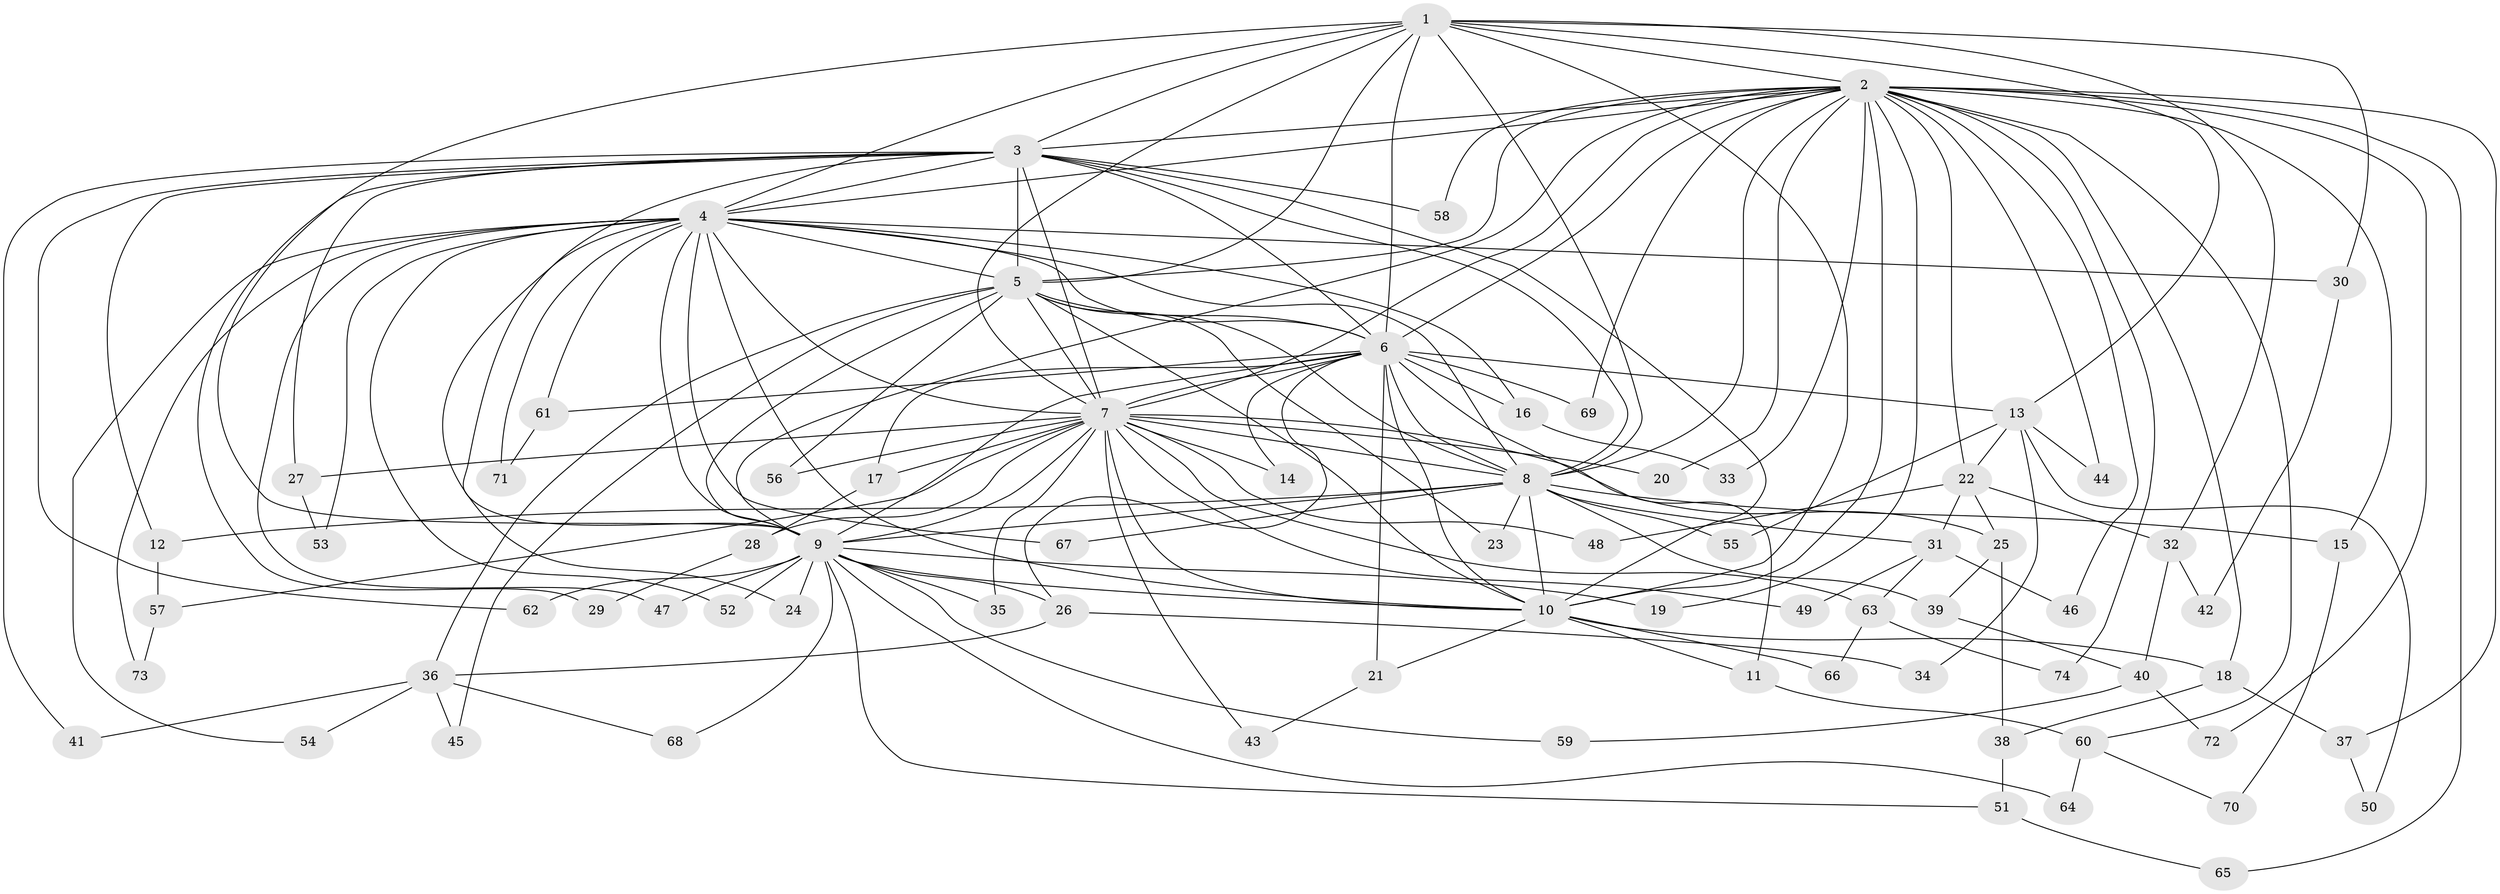 // Generated by graph-tools (version 1.1) at 2025/25/03/09/25 03:25:52]
// undirected, 74 vertices, 173 edges
graph export_dot {
graph [start="1"]
  node [color=gray90,style=filled];
  1;
  2;
  3;
  4;
  5;
  6;
  7;
  8;
  9;
  10;
  11;
  12;
  13;
  14;
  15;
  16;
  17;
  18;
  19;
  20;
  21;
  22;
  23;
  24;
  25;
  26;
  27;
  28;
  29;
  30;
  31;
  32;
  33;
  34;
  35;
  36;
  37;
  38;
  39;
  40;
  41;
  42;
  43;
  44;
  45;
  46;
  47;
  48;
  49;
  50;
  51;
  52;
  53;
  54;
  55;
  56;
  57;
  58;
  59;
  60;
  61;
  62;
  63;
  64;
  65;
  66;
  67;
  68;
  69;
  70;
  71;
  72;
  73;
  74;
  1 -- 2;
  1 -- 3;
  1 -- 4;
  1 -- 5;
  1 -- 6;
  1 -- 7;
  1 -- 8;
  1 -- 9;
  1 -- 10;
  1 -- 13;
  1 -- 30;
  1 -- 32;
  2 -- 3;
  2 -- 4;
  2 -- 5;
  2 -- 6;
  2 -- 7;
  2 -- 8;
  2 -- 9;
  2 -- 10;
  2 -- 15;
  2 -- 18;
  2 -- 19;
  2 -- 20;
  2 -- 22;
  2 -- 33;
  2 -- 37;
  2 -- 44;
  2 -- 46;
  2 -- 58;
  2 -- 60;
  2 -- 65;
  2 -- 69;
  2 -- 72;
  2 -- 74;
  3 -- 4;
  3 -- 5;
  3 -- 6;
  3 -- 7;
  3 -- 8;
  3 -- 9;
  3 -- 10;
  3 -- 12;
  3 -- 27;
  3 -- 29;
  3 -- 41;
  3 -- 58;
  3 -- 62;
  4 -- 5;
  4 -- 6;
  4 -- 7;
  4 -- 8;
  4 -- 9;
  4 -- 10;
  4 -- 16;
  4 -- 24;
  4 -- 30;
  4 -- 47;
  4 -- 52;
  4 -- 53;
  4 -- 54;
  4 -- 61;
  4 -- 67;
  4 -- 71;
  4 -- 73;
  5 -- 6;
  5 -- 7;
  5 -- 8;
  5 -- 9;
  5 -- 10;
  5 -- 23;
  5 -- 36;
  5 -- 45;
  5 -- 56;
  6 -- 7;
  6 -- 8;
  6 -- 9;
  6 -- 10;
  6 -- 11;
  6 -- 13;
  6 -- 14;
  6 -- 16;
  6 -- 17;
  6 -- 21;
  6 -- 26;
  6 -- 61;
  6 -- 69;
  7 -- 8;
  7 -- 9;
  7 -- 10;
  7 -- 14;
  7 -- 17;
  7 -- 20;
  7 -- 25;
  7 -- 27;
  7 -- 28;
  7 -- 35;
  7 -- 43;
  7 -- 48;
  7 -- 49;
  7 -- 56;
  7 -- 57;
  7 -- 63;
  8 -- 9;
  8 -- 10;
  8 -- 12;
  8 -- 15;
  8 -- 23;
  8 -- 31;
  8 -- 39;
  8 -- 55;
  8 -- 67;
  9 -- 10;
  9 -- 19;
  9 -- 24;
  9 -- 26;
  9 -- 35;
  9 -- 47;
  9 -- 51;
  9 -- 52;
  9 -- 59;
  9 -- 62;
  9 -- 64;
  9 -- 68;
  10 -- 11;
  10 -- 18;
  10 -- 21;
  10 -- 66;
  11 -- 60;
  12 -- 57;
  13 -- 22;
  13 -- 34;
  13 -- 44;
  13 -- 50;
  13 -- 55;
  15 -- 70;
  16 -- 33;
  17 -- 28;
  18 -- 37;
  18 -- 38;
  21 -- 43;
  22 -- 25;
  22 -- 31;
  22 -- 32;
  22 -- 48;
  25 -- 38;
  25 -- 39;
  26 -- 34;
  26 -- 36;
  27 -- 53;
  28 -- 29;
  30 -- 42;
  31 -- 46;
  31 -- 49;
  31 -- 63;
  32 -- 40;
  32 -- 42;
  36 -- 41;
  36 -- 45;
  36 -- 54;
  36 -- 68;
  37 -- 50;
  38 -- 51;
  39 -- 40;
  40 -- 59;
  40 -- 72;
  51 -- 65;
  57 -- 73;
  60 -- 64;
  60 -- 70;
  61 -- 71;
  63 -- 66;
  63 -- 74;
}
